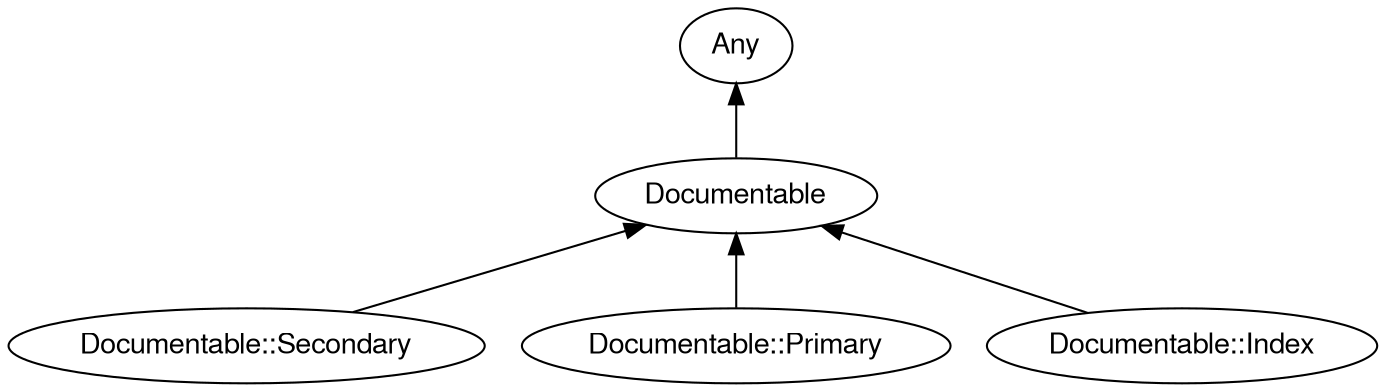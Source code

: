 digraph "perl6-type-graph" {
    rankdir=BT;
    splines=polyline;
    overlap=false; 
    // Types
    "Documentable" [color="#000000", fontcolor="#000000", href="/type/Documentable", fontname="FreeSans"];
    "Any" [color="#000000", fontcolor="#000000", href="/type/Any", fontname="FreeSans"];
    "Documentable::Secondary" [color="#000000", fontcolor="#000000", href="/type/Documentable::Secondary", fontname="FreeSans"];
    "Documentable::Primary" [color="#000000", fontcolor="#000000", href="/type/Documentable::Primary", fontname="FreeSans"];
    "Documentable::Index" [color="#000000", fontcolor="#000000", href="/type/Documentable::Index", fontname="FreeSans"];

    // Superclasses
    "Documentable" -> "Any" [color="#000000"];
    "Documentable::Secondary" -> "Documentable" [color="#000000"];
    "Documentable::Primary" -> "Documentable" [color="#000000"];
    "Documentable::Index" -> "Documentable" [color="#000000"];

    // Roles
}
